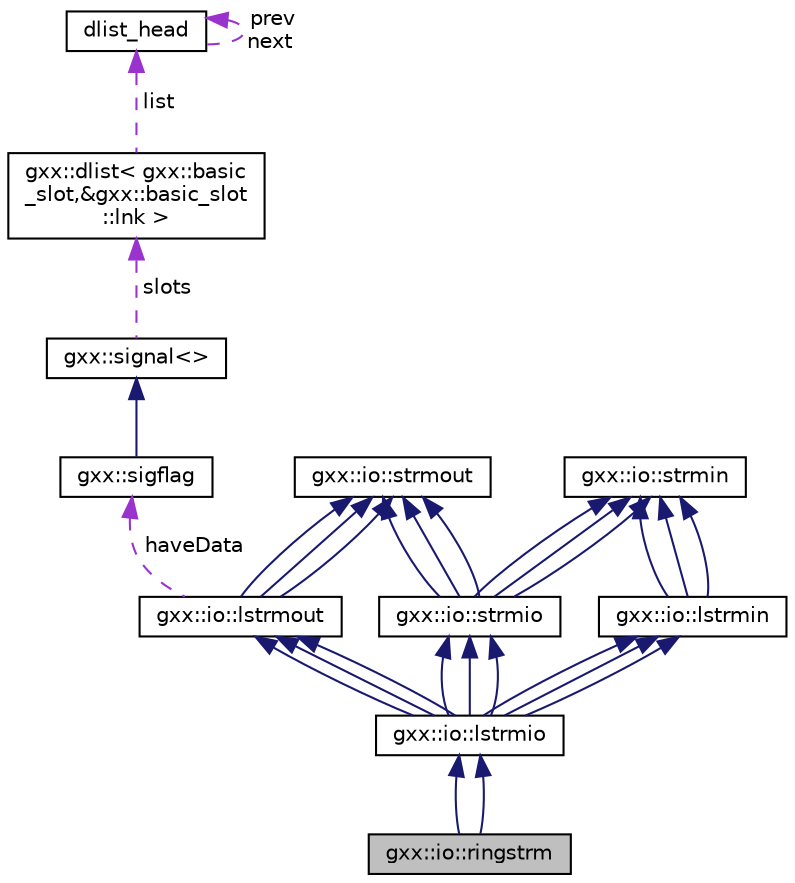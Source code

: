 digraph "gxx::io::ringstrm"
{
  edge [fontname="Helvetica",fontsize="10",labelfontname="Helvetica",labelfontsize="10"];
  node [fontname="Helvetica",fontsize="10",shape=record];
  Node1 [label="gxx::io::ringstrm",height=0.2,width=0.4,color="black", fillcolor="grey75", style="filled", fontcolor="black"];
  Node2 -> Node1 [dir="back",color="midnightblue",fontsize="10",style="solid",fontname="Helvetica"];
  Node2 [label="gxx::io::lstrmio",height=0.2,width=0.4,color="black", fillcolor="white", style="filled",URL="$classgxx_1_1io_1_1lstrmio.html"];
  Node3 -> Node2 [dir="back",color="midnightblue",fontsize="10",style="solid",fontname="Helvetica"];
  Node3 [label="gxx::io::strmio",height=0.2,width=0.4,color="black", fillcolor="white", style="filled",URL="$classgxx_1_1io_1_1strmio.html"];
  Node4 -> Node3 [dir="back",color="midnightblue",fontsize="10",style="solid",fontname="Helvetica"];
  Node4 [label="gxx::io::strmout",height=0.2,width=0.4,color="black", fillcolor="white", style="filled",URL="$classgxx_1_1io_1_1strmout.html"];
  Node5 -> Node3 [dir="back",color="midnightblue",fontsize="10",style="solid",fontname="Helvetica"];
  Node5 [label="gxx::io::strmin",height=0.2,width=0.4,color="black", fillcolor="white", style="filled",URL="$classgxx_1_1io_1_1strmin.html"];
  Node4 -> Node3 [dir="back",color="midnightblue",fontsize="10",style="solid",fontname="Helvetica"];
  Node5 -> Node3 [dir="back",color="midnightblue",fontsize="10",style="solid",fontname="Helvetica"];
  Node4 -> Node3 [dir="back",color="midnightblue",fontsize="10",style="solid",fontname="Helvetica"];
  Node5 -> Node3 [dir="back",color="midnightblue",fontsize="10",style="solid",fontname="Helvetica"];
  Node6 -> Node2 [dir="back",color="midnightblue",fontsize="10",style="solid",fontname="Helvetica"];
  Node6 [label="gxx::io::lstrmout",height=0.2,width=0.4,color="black", fillcolor="white", style="filled",URL="$classgxx_1_1io_1_1lstrmout.html"];
  Node4 -> Node6 [dir="back",color="midnightblue",fontsize="10",style="solid",fontname="Helvetica"];
  Node4 -> Node6 [dir="back",color="midnightblue",fontsize="10",style="solid",fontname="Helvetica"];
  Node4 -> Node6 [dir="back",color="midnightblue",fontsize="10",style="solid",fontname="Helvetica"];
  Node7 -> Node6 [dir="back",color="darkorchid3",fontsize="10",style="dashed",label=" haveData" ,fontname="Helvetica"];
  Node7 [label="gxx::sigflag",height=0.2,width=0.4,color="black", fillcolor="white", style="filled",URL="$classgxx_1_1sigflag.html"];
  Node8 -> Node7 [dir="back",color="midnightblue",fontsize="10",style="solid",fontname="Helvetica"];
  Node8 [label="gxx::signal\<\>",height=0.2,width=0.4,color="black", fillcolor="white", style="filled",URL="$classgxx_1_1signal.html"];
  Node9 -> Node8 [dir="back",color="darkorchid3",fontsize="10",style="dashed",label=" slots" ,fontname="Helvetica"];
  Node9 [label="gxx::dlist\< gxx::basic\l_slot,&gxx::basic_slot\l::lnk \>",height=0.2,width=0.4,color="black", fillcolor="white", style="filled",URL="$classgxx_1_1dlist.html"];
  Node10 -> Node9 [dir="back",color="darkorchid3",fontsize="10",style="dashed",label=" list" ,fontname="Helvetica"];
  Node10 [label="dlist_head",height=0.2,width=0.4,color="black", fillcolor="white", style="filled",URL="$structdlist__head.html"];
  Node10 -> Node10 [dir="back",color="darkorchid3",fontsize="10",style="dashed",label=" prev\nnext" ,fontname="Helvetica"];
  Node11 -> Node2 [dir="back",color="midnightblue",fontsize="10",style="solid",fontname="Helvetica"];
  Node11 [label="gxx::io::lstrmin",height=0.2,width=0.4,color="black", fillcolor="white", style="filled",URL="$classgxx_1_1io_1_1lstrmin.html"];
  Node5 -> Node11 [dir="back",color="midnightblue",fontsize="10",style="solid",fontname="Helvetica"];
  Node5 -> Node11 [dir="back",color="midnightblue",fontsize="10",style="solid",fontname="Helvetica"];
  Node5 -> Node11 [dir="back",color="midnightblue",fontsize="10",style="solid",fontname="Helvetica"];
  Node3 -> Node2 [dir="back",color="midnightblue",fontsize="10",style="solid",fontname="Helvetica"];
  Node6 -> Node2 [dir="back",color="midnightblue",fontsize="10",style="solid",fontname="Helvetica"];
  Node11 -> Node2 [dir="back",color="midnightblue",fontsize="10",style="solid",fontname="Helvetica"];
  Node3 -> Node2 [dir="back",color="midnightblue",fontsize="10",style="solid",fontname="Helvetica"];
  Node6 -> Node2 [dir="back",color="midnightblue",fontsize="10",style="solid",fontname="Helvetica"];
  Node11 -> Node2 [dir="back",color="midnightblue",fontsize="10",style="solid",fontname="Helvetica"];
  Node2 -> Node1 [dir="back",color="midnightblue",fontsize="10",style="solid",fontname="Helvetica"];
}
